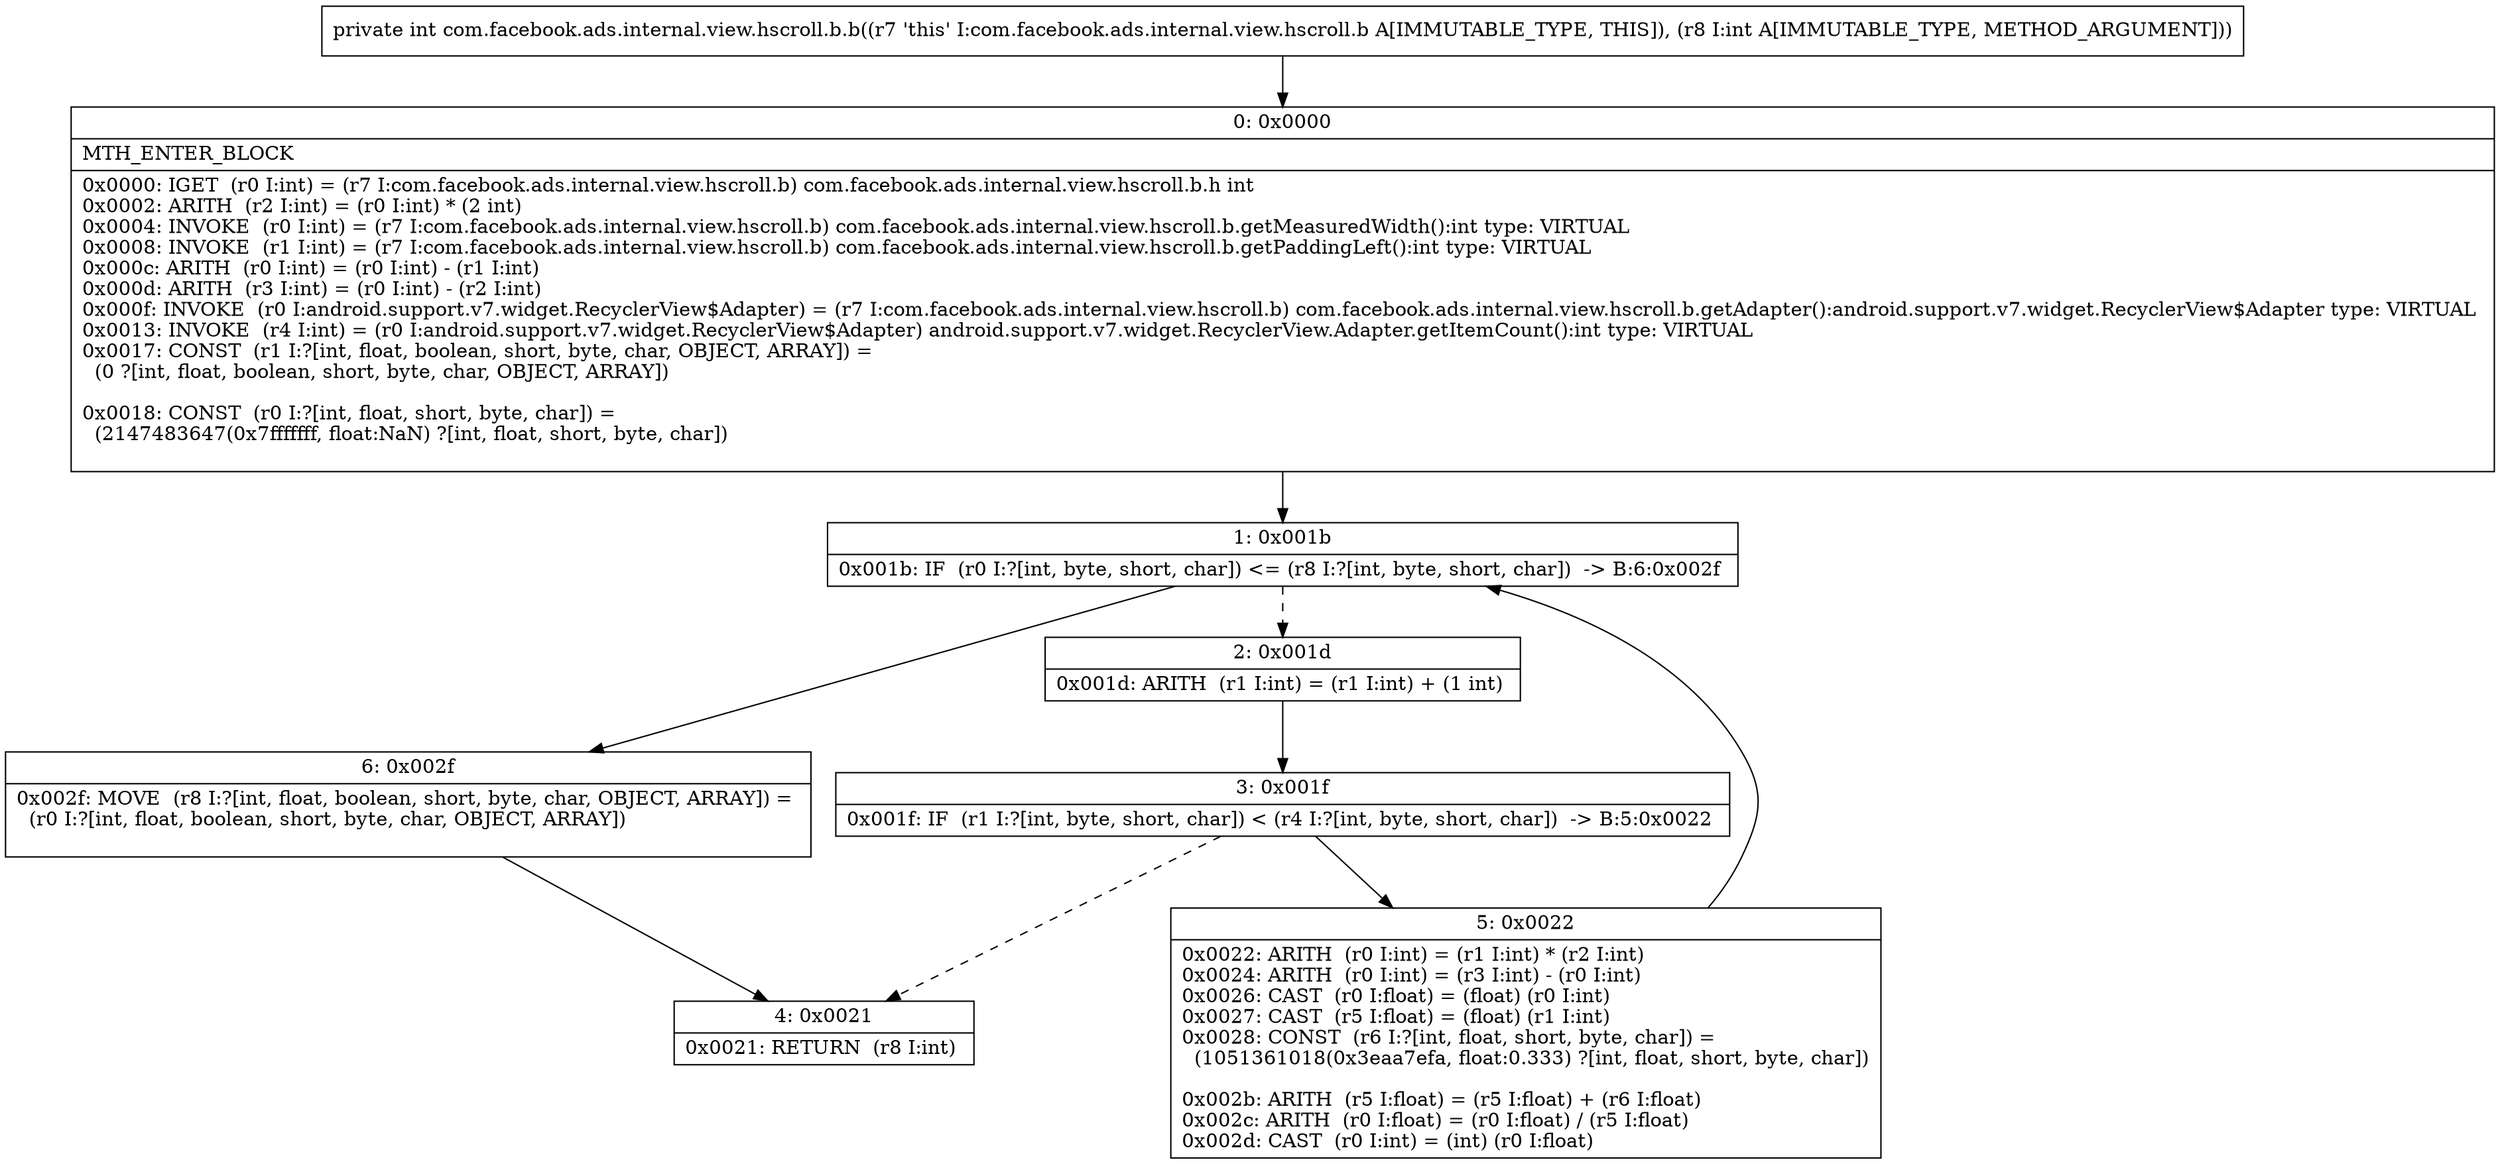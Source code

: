digraph "CFG forcom.facebook.ads.internal.view.hscroll.b.b(I)I" {
Node_0 [shape=record,label="{0\:\ 0x0000|MTH_ENTER_BLOCK\l|0x0000: IGET  (r0 I:int) = (r7 I:com.facebook.ads.internal.view.hscroll.b) com.facebook.ads.internal.view.hscroll.b.h int \l0x0002: ARITH  (r2 I:int) = (r0 I:int) * (2 int) \l0x0004: INVOKE  (r0 I:int) = (r7 I:com.facebook.ads.internal.view.hscroll.b) com.facebook.ads.internal.view.hscroll.b.getMeasuredWidth():int type: VIRTUAL \l0x0008: INVOKE  (r1 I:int) = (r7 I:com.facebook.ads.internal.view.hscroll.b) com.facebook.ads.internal.view.hscroll.b.getPaddingLeft():int type: VIRTUAL \l0x000c: ARITH  (r0 I:int) = (r0 I:int) \- (r1 I:int) \l0x000d: ARITH  (r3 I:int) = (r0 I:int) \- (r2 I:int) \l0x000f: INVOKE  (r0 I:android.support.v7.widget.RecyclerView$Adapter) = (r7 I:com.facebook.ads.internal.view.hscroll.b) com.facebook.ads.internal.view.hscroll.b.getAdapter():android.support.v7.widget.RecyclerView$Adapter type: VIRTUAL \l0x0013: INVOKE  (r4 I:int) = (r0 I:android.support.v7.widget.RecyclerView$Adapter) android.support.v7.widget.RecyclerView.Adapter.getItemCount():int type: VIRTUAL \l0x0017: CONST  (r1 I:?[int, float, boolean, short, byte, char, OBJECT, ARRAY]) = \l  (0 ?[int, float, boolean, short, byte, char, OBJECT, ARRAY])\l \l0x0018: CONST  (r0 I:?[int, float, short, byte, char]) = \l  (2147483647(0x7fffffff, float:NaN) ?[int, float, short, byte, char])\l \l}"];
Node_1 [shape=record,label="{1\:\ 0x001b|0x001b: IF  (r0 I:?[int, byte, short, char]) \<= (r8 I:?[int, byte, short, char])  \-\> B:6:0x002f \l}"];
Node_2 [shape=record,label="{2\:\ 0x001d|0x001d: ARITH  (r1 I:int) = (r1 I:int) + (1 int) \l}"];
Node_3 [shape=record,label="{3\:\ 0x001f|0x001f: IF  (r1 I:?[int, byte, short, char]) \< (r4 I:?[int, byte, short, char])  \-\> B:5:0x0022 \l}"];
Node_4 [shape=record,label="{4\:\ 0x0021|0x0021: RETURN  (r8 I:int) \l}"];
Node_5 [shape=record,label="{5\:\ 0x0022|0x0022: ARITH  (r0 I:int) = (r1 I:int) * (r2 I:int) \l0x0024: ARITH  (r0 I:int) = (r3 I:int) \- (r0 I:int) \l0x0026: CAST  (r0 I:float) = (float) (r0 I:int) \l0x0027: CAST  (r5 I:float) = (float) (r1 I:int) \l0x0028: CONST  (r6 I:?[int, float, short, byte, char]) = \l  (1051361018(0x3eaa7efa, float:0.333) ?[int, float, short, byte, char])\l \l0x002b: ARITH  (r5 I:float) = (r5 I:float) + (r6 I:float) \l0x002c: ARITH  (r0 I:float) = (r0 I:float) \/ (r5 I:float) \l0x002d: CAST  (r0 I:int) = (int) (r0 I:float) \l}"];
Node_6 [shape=record,label="{6\:\ 0x002f|0x002f: MOVE  (r8 I:?[int, float, boolean, short, byte, char, OBJECT, ARRAY]) = \l  (r0 I:?[int, float, boolean, short, byte, char, OBJECT, ARRAY])\l \l}"];
MethodNode[shape=record,label="{private int com.facebook.ads.internal.view.hscroll.b.b((r7 'this' I:com.facebook.ads.internal.view.hscroll.b A[IMMUTABLE_TYPE, THIS]), (r8 I:int A[IMMUTABLE_TYPE, METHOD_ARGUMENT])) }"];
MethodNode -> Node_0;
Node_0 -> Node_1;
Node_1 -> Node_2[style=dashed];
Node_1 -> Node_6;
Node_2 -> Node_3;
Node_3 -> Node_4[style=dashed];
Node_3 -> Node_5;
Node_5 -> Node_1;
Node_6 -> Node_4;
}

